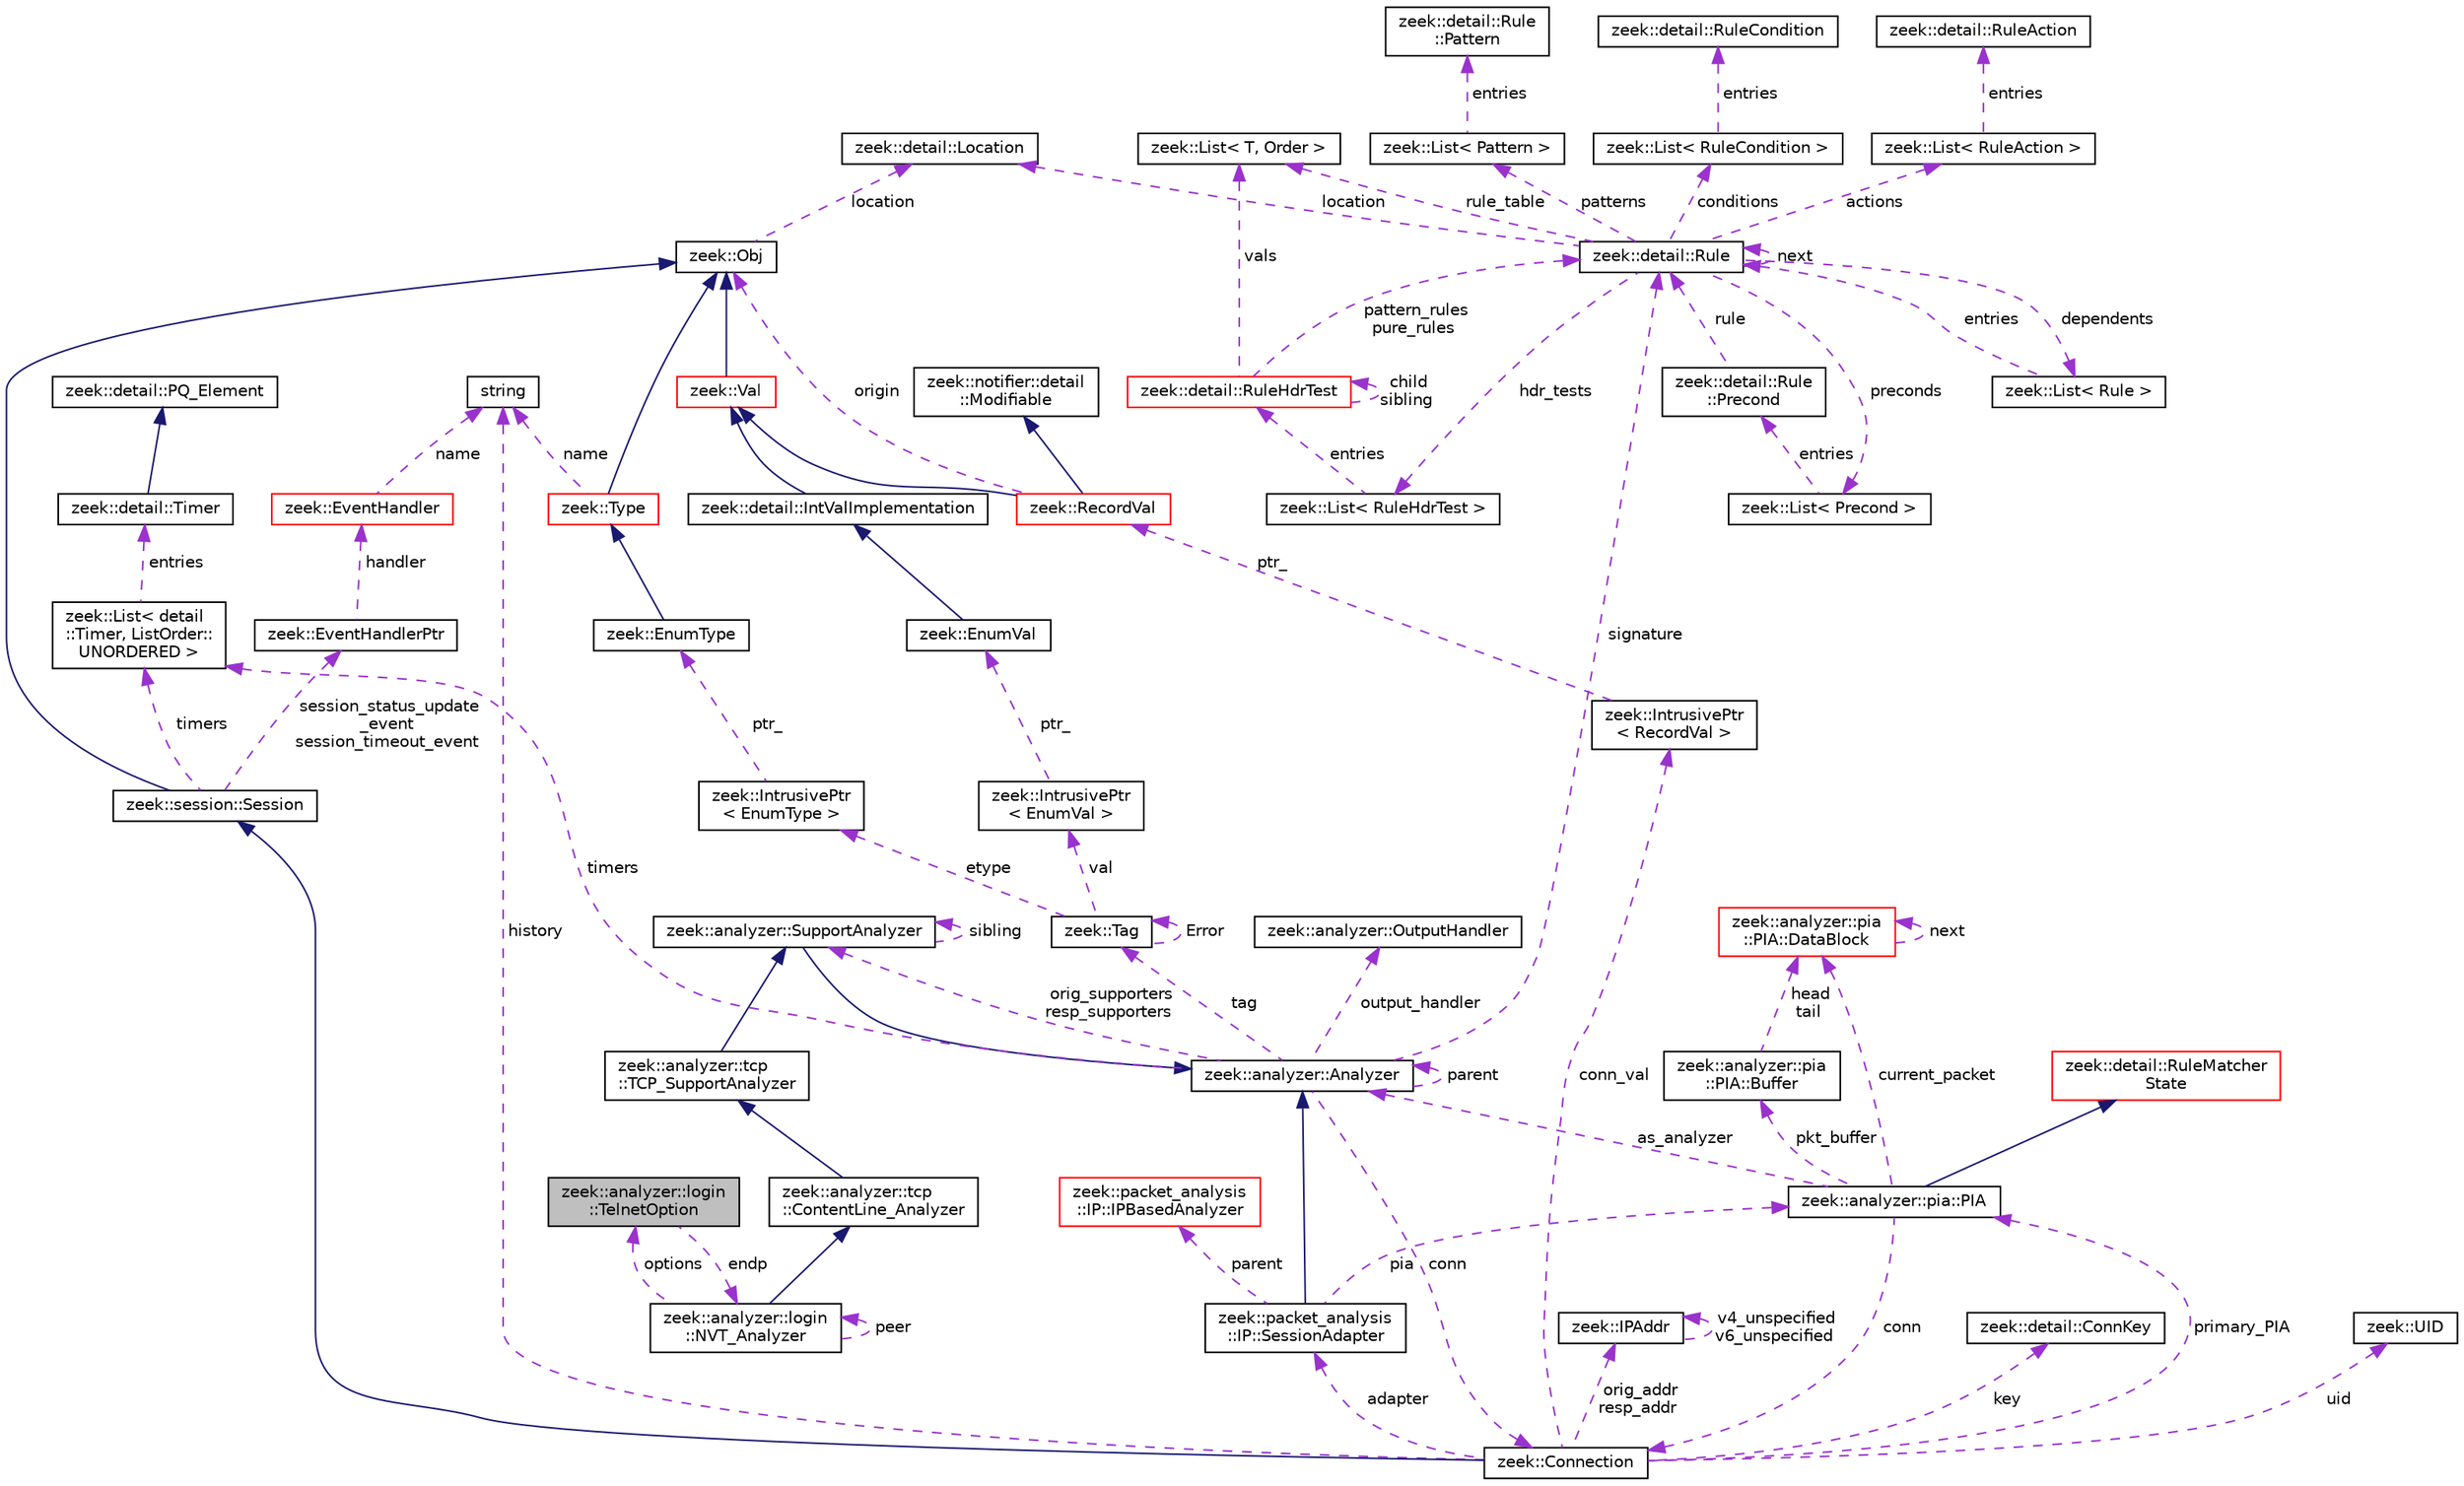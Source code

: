 digraph "zeek::analyzer::login::TelnetOption"
{
 // LATEX_PDF_SIZE
  edge [fontname="Helvetica",fontsize="10",labelfontname="Helvetica",labelfontsize="10"];
  node [fontname="Helvetica",fontsize="10",shape=record];
  Node1 [label="zeek::analyzer::login\l::TelnetOption",height=0.2,width=0.4,color="black", fillcolor="grey75", style="filled", fontcolor="black",tooltip=" "];
  Node2 -> Node1 [dir="back",color="darkorchid3",fontsize="10",style="dashed",label=" endp" ,fontname="Helvetica"];
  Node2 [label="zeek::analyzer::login\l::NVT_Analyzer",height=0.2,width=0.4,color="black", fillcolor="white", style="filled",URL="$da/d16/classzeek_1_1analyzer_1_1login_1_1NVT__Analyzer.html",tooltip=" "];
  Node3 -> Node2 [dir="back",color="midnightblue",fontsize="10",style="solid",fontname="Helvetica"];
  Node3 [label="zeek::analyzer::tcp\l::ContentLine_Analyzer",height=0.2,width=0.4,color="black", fillcolor="white", style="filled",URL="$de/de3/classzeek_1_1analyzer_1_1tcp_1_1ContentLine__Analyzer.html",tooltip=" "];
  Node4 -> Node3 [dir="back",color="midnightblue",fontsize="10",style="solid",fontname="Helvetica"];
  Node4 [label="zeek::analyzer::tcp\l::TCP_SupportAnalyzer",height=0.2,width=0.4,color="black", fillcolor="white", style="filled",URL="$d8/d52/classzeek_1_1analyzer_1_1tcp_1_1TCP__SupportAnalyzer.html",tooltip=" "];
  Node5 -> Node4 [dir="back",color="midnightblue",fontsize="10",style="solid",fontname="Helvetica"];
  Node5 [label="zeek::analyzer::SupportAnalyzer",height=0.2,width=0.4,color="black", fillcolor="white", style="filled",URL="$d6/d22/classzeek_1_1analyzer_1_1SupportAnalyzer.html",tooltip=" "];
  Node6 -> Node5 [dir="back",color="midnightblue",fontsize="10",style="solid",fontname="Helvetica"];
  Node6 [label="zeek::analyzer::Analyzer",height=0.2,width=0.4,color="black", fillcolor="white", style="filled",URL="$d0/d4f/classzeek_1_1analyzer_1_1Analyzer.html",tooltip=" "];
  Node7 -> Node6 [dir="back",color="darkorchid3",fontsize="10",style="dashed",label=" tag" ,fontname="Helvetica"];
  Node7 [label="zeek::Tag",height=0.2,width=0.4,color="black", fillcolor="white", style="filled",URL="$d3/dd0/classzeek_1_1Tag.html",tooltip=" "];
  Node7 -> Node7 [dir="back",color="darkorchid3",fontsize="10",style="dashed",label=" Error" ,fontname="Helvetica"];
  Node8 -> Node7 [dir="back",color="darkorchid3",fontsize="10",style="dashed",label=" val" ,fontname="Helvetica"];
  Node8 [label="zeek::IntrusivePtr\l\< EnumVal \>",height=0.2,width=0.4,color="black", fillcolor="white", style="filled",URL="$d6/dba/classzeek_1_1IntrusivePtr.html",tooltip=" "];
  Node9 -> Node8 [dir="back",color="darkorchid3",fontsize="10",style="dashed",label=" ptr_" ,fontname="Helvetica"];
  Node9 [label="zeek::EnumVal",height=0.2,width=0.4,color="black", fillcolor="white", style="filled",URL="$dc/da0/classzeek_1_1EnumVal.html",tooltip=" "];
  Node10 -> Node9 [dir="back",color="midnightblue",fontsize="10",style="solid",fontname="Helvetica"];
  Node10 [label="zeek::detail::IntValImplementation",height=0.2,width=0.4,color="black", fillcolor="white", style="filled",URL="$db/d72/classzeek_1_1detail_1_1IntValImplementation.html",tooltip=" "];
  Node11 -> Node10 [dir="back",color="midnightblue",fontsize="10",style="solid",fontname="Helvetica"];
  Node11 [label="zeek::Val",height=0.2,width=0.4,color="red", fillcolor="white", style="filled",URL="$de/d49/classzeek_1_1Val.html",tooltip=" "];
  Node12 -> Node11 [dir="back",color="midnightblue",fontsize="10",style="solid",fontname="Helvetica"];
  Node12 [label="zeek::Obj",height=0.2,width=0.4,color="black", fillcolor="white", style="filled",URL="$dd/df1/classzeek_1_1Obj.html",tooltip=" "];
  Node13 -> Node12 [dir="back",color="darkorchid3",fontsize="10",style="dashed",label=" location" ,fontname="Helvetica"];
  Node13 [label="zeek::detail::Location",height=0.2,width=0.4,color="black", fillcolor="white", style="filled",URL="$d5/d1d/classzeek_1_1detail_1_1Location.html",tooltip=" "];
  Node18 -> Node7 [dir="back",color="darkorchid3",fontsize="10",style="dashed",label=" etype" ,fontname="Helvetica"];
  Node18 [label="zeek::IntrusivePtr\l\< EnumType \>",height=0.2,width=0.4,color="black", fillcolor="white", style="filled",URL="$d6/dba/classzeek_1_1IntrusivePtr.html",tooltip=" "];
  Node19 -> Node18 [dir="back",color="darkorchid3",fontsize="10",style="dashed",label=" ptr_" ,fontname="Helvetica"];
  Node19 [label="zeek::EnumType",height=0.2,width=0.4,color="black", fillcolor="white", style="filled",URL="$d4/d24/classzeek_1_1EnumType.html",tooltip=" "];
  Node16 -> Node19 [dir="back",color="midnightblue",fontsize="10",style="solid",fontname="Helvetica"];
  Node16 [label="zeek::Type",height=0.2,width=0.4,color="red", fillcolor="white", style="filled",URL="$d0/d4f/classzeek_1_1Type.html",tooltip=" "];
  Node12 -> Node16 [dir="back",color="midnightblue",fontsize="10",style="solid",fontname="Helvetica"];
  Node17 -> Node16 [dir="back",color="darkorchid3",fontsize="10",style="dashed",label=" name" ,fontname="Helvetica"];
  Node17 [label="string",height=0.2,width=0.4,color="black", fillcolor="white", style="filled",tooltip=" "];
  Node20 -> Node6 [dir="back",color="darkorchid3",fontsize="10",style="dashed",label=" conn" ,fontname="Helvetica"];
  Node20 [label="zeek::Connection",height=0.2,width=0.4,color="black", fillcolor="white", style="filled",URL="$d0/d12/classzeek_1_1Connection.html",tooltip=" "];
  Node21 -> Node20 [dir="back",color="midnightblue",fontsize="10",style="solid",fontname="Helvetica"];
  Node21 [label="zeek::session::Session",height=0.2,width=0.4,color="black", fillcolor="white", style="filled",URL="$d0/dce/classzeek_1_1session_1_1Session.html",tooltip=" "];
  Node12 -> Node21 [dir="back",color="midnightblue",fontsize="10",style="solid",fontname="Helvetica"];
  Node22 -> Node21 [dir="back",color="darkorchid3",fontsize="10",style="dashed",label=" timers" ,fontname="Helvetica"];
  Node22 [label="zeek::List\< detail\l::Timer, ListOrder::\lUNORDERED \>",height=0.2,width=0.4,color="black", fillcolor="white", style="filled",URL="$d2/d8d/classzeek_1_1List.html",tooltip=" "];
  Node23 -> Node22 [dir="back",color="darkorchid3",fontsize="10",style="dashed",label=" entries" ,fontname="Helvetica"];
  Node23 [label="zeek::detail::Timer",height=0.2,width=0.4,color="black", fillcolor="white", style="filled",URL="$d1/da2/classzeek_1_1detail_1_1Timer.html",tooltip=" "];
  Node24 -> Node23 [dir="back",color="midnightblue",fontsize="10",style="solid",fontname="Helvetica"];
  Node24 [label="zeek::detail::PQ_Element",height=0.2,width=0.4,color="black", fillcolor="white", style="filled",URL="$df/d3d/classzeek_1_1detail_1_1PQ__Element.html",tooltip=" "];
  Node25 -> Node21 [dir="back",color="darkorchid3",fontsize="10",style="dashed",label=" session_status_update\l_event\nsession_timeout_event" ,fontname="Helvetica"];
  Node25 [label="zeek::EventHandlerPtr",height=0.2,width=0.4,color="black", fillcolor="white", style="filled",URL="$d7/dc7/classzeek_1_1EventHandlerPtr.html",tooltip=" "];
  Node26 -> Node25 [dir="back",color="darkorchid3",fontsize="10",style="dashed",label=" handler" ,fontname="Helvetica"];
  Node26 [label="zeek::EventHandler",height=0.2,width=0.4,color="red", fillcolor="white", style="filled",URL="$d2/d39/classzeek_1_1EventHandler.html",tooltip=" "];
  Node17 -> Node26 [dir="back",color="darkorchid3",fontsize="10",style="dashed",label=" name" ,fontname="Helvetica"];
  Node37 -> Node20 [dir="back",color="darkorchid3",fontsize="10",style="dashed",label=" orig_addr\nresp_addr" ,fontname="Helvetica"];
  Node37 [label="zeek::IPAddr",height=0.2,width=0.4,color="black", fillcolor="white", style="filled",URL="$df/de6/classzeek_1_1IPAddr.html",tooltip=" "];
  Node37 -> Node37 [dir="back",color="darkorchid3",fontsize="10",style="dashed",label=" v4_unspecified\nv6_unspecified" ,fontname="Helvetica"];
  Node38 -> Node20 [dir="back",color="darkorchid3",fontsize="10",style="dashed",label=" conn_val" ,fontname="Helvetica"];
  Node38 [label="zeek::IntrusivePtr\l\< RecordVal \>",height=0.2,width=0.4,color="black", fillcolor="white", style="filled",URL="$d6/dba/classzeek_1_1IntrusivePtr.html",tooltip=" "];
  Node39 -> Node38 [dir="back",color="darkorchid3",fontsize="10",style="dashed",label=" ptr_" ,fontname="Helvetica"];
  Node39 [label="zeek::RecordVal",height=0.2,width=0.4,color="red", fillcolor="white", style="filled",URL="$d7/d7e/classzeek_1_1RecordVal.html",tooltip=" "];
  Node11 -> Node39 [dir="back",color="midnightblue",fontsize="10",style="solid",fontname="Helvetica"];
  Node40 -> Node39 [dir="back",color="midnightblue",fontsize="10",style="solid",fontname="Helvetica"];
  Node40 [label="zeek::notifier::detail\l::Modifiable",height=0.2,width=0.4,color="black", fillcolor="white", style="filled",URL="$d8/d87/classzeek_1_1notifier_1_1detail_1_1Modifiable.html",tooltip=" "];
  Node12 -> Node39 [dir="back",color="darkorchid3",fontsize="10",style="dashed",label=" origin" ,fontname="Helvetica"];
  Node41 -> Node20 [dir="back",color="darkorchid3",fontsize="10",style="dashed",label=" key" ,fontname="Helvetica"];
  Node41 [label="zeek::detail::ConnKey",height=0.2,width=0.4,color="black", fillcolor="white", style="filled",URL="$d6/dfc/classzeek_1_1detail_1_1ConnKey.html",tooltip=" "];
  Node17 -> Node20 [dir="back",color="darkorchid3",fontsize="10",style="dashed",label=" history" ,fontname="Helvetica"];
  Node42 -> Node20 [dir="back",color="darkorchid3",fontsize="10",style="dashed",label=" adapter" ,fontname="Helvetica"];
  Node42 [label="zeek::packet_analysis\l::IP::SessionAdapter",height=0.2,width=0.4,color="black", fillcolor="white", style="filled",URL="$d3/db4/classzeek_1_1packet__analysis_1_1IP_1_1SessionAdapter.html",tooltip=" "];
  Node6 -> Node42 [dir="back",color="midnightblue",fontsize="10",style="solid",fontname="Helvetica"];
  Node43 -> Node42 [dir="back",color="darkorchid3",fontsize="10",style="dashed",label=" parent" ,fontname="Helvetica"];
  Node43 [label="zeek::packet_analysis\l::IP::IPBasedAnalyzer",height=0.2,width=0.4,color="red", fillcolor="white", style="filled",URL="$df/d05/classzeek_1_1packet__analysis_1_1IP_1_1IPBasedAnalyzer.html",tooltip=" "];
  Node46 -> Node42 [dir="back",color="darkorchid3",fontsize="10",style="dashed",label=" pia" ,fontname="Helvetica"];
  Node46 [label="zeek::analyzer::pia::PIA",height=0.2,width=0.4,color="black", fillcolor="white", style="filled",URL="$dc/d39/classzeek_1_1analyzer_1_1pia_1_1PIA.html",tooltip=" "];
  Node47 -> Node46 [dir="back",color="midnightblue",fontsize="10",style="solid",fontname="Helvetica"];
  Node47 [label="zeek::detail::RuleMatcher\lState",height=0.2,width=0.4,color="red", fillcolor="white", style="filled",URL="$d2/d5d/classzeek_1_1detail_1_1RuleMatcherState.html",tooltip=" "];
  Node79 -> Node46 [dir="back",color="darkorchid3",fontsize="10",style="dashed",label=" pkt_buffer" ,fontname="Helvetica"];
  Node79 [label="zeek::analyzer::pia\l::PIA::Buffer",height=0.2,width=0.4,color="black", fillcolor="white", style="filled",URL="$dc/d06/structzeek_1_1analyzer_1_1pia_1_1PIA_1_1Buffer.html",tooltip=" "];
  Node80 -> Node79 [dir="back",color="darkorchid3",fontsize="10",style="dashed",label=" head\ntail" ,fontname="Helvetica"];
  Node80 [label="zeek::analyzer::pia\l::PIA::DataBlock",height=0.2,width=0.4,color="red", fillcolor="white", style="filled",URL="$dc/d39/classzeek_1_1analyzer_1_1pia_1_1PIA.html#dd/df9/structzeek_1_1analyzer_1_1pia_1_1PIA_1_1DataBlock",tooltip=" "];
  Node80 -> Node80 [dir="back",color="darkorchid3",fontsize="10",style="dashed",label=" next" ,fontname="Helvetica"];
  Node6 -> Node46 [dir="back",color="darkorchid3",fontsize="10",style="dashed",label=" as_analyzer" ,fontname="Helvetica"];
  Node20 -> Node46 [dir="back",color="darkorchid3",fontsize="10",style="dashed",label=" conn" ,fontname="Helvetica"];
  Node80 -> Node46 [dir="back",color="darkorchid3",fontsize="10",style="dashed",label=" current_packet" ,fontname="Helvetica"];
  Node46 -> Node20 [dir="back",color="darkorchid3",fontsize="10",style="dashed",label=" primary_PIA" ,fontname="Helvetica"];
  Node84 -> Node20 [dir="back",color="darkorchid3",fontsize="10",style="dashed",label=" uid" ,fontname="Helvetica"];
  Node84 [label="zeek::UID",height=0.2,width=0.4,color="black", fillcolor="white", style="filled",URL="$db/dea/classzeek_1_1UID.html",tooltip=" "];
  Node6 -> Node6 [dir="back",color="darkorchid3",fontsize="10",style="dashed",label=" parent" ,fontname="Helvetica"];
  Node66 -> Node6 [dir="back",color="darkorchid3",fontsize="10",style="dashed",label=" signature" ,fontname="Helvetica"];
  Node66 [label="zeek::detail::Rule",height=0.2,width=0.4,color="black", fillcolor="white", style="filled",URL="$d2/d1d/classzeek_1_1detail_1_1Rule.html",tooltip=" "];
  Node60 -> Node66 [dir="back",color="darkorchid3",fontsize="10",style="dashed",label=" hdr_tests" ,fontname="Helvetica"];
  Node60 [label="zeek::List\< RuleHdrTest \>",height=0.2,width=0.4,color="black", fillcolor="white", style="filled",URL="$d2/d8d/classzeek_1_1List.html",tooltip=" "];
  Node61 -> Node60 [dir="back",color="darkorchid3",fontsize="10",style="dashed",label=" entries" ,fontname="Helvetica"];
  Node61 [label="zeek::detail::RuleHdrTest",height=0.2,width=0.4,color="red", fillcolor="white", style="filled",URL="$d4/d72/classzeek_1_1detail_1_1RuleHdrTest.html",tooltip=" "];
  Node34 -> Node61 [dir="back",color="darkorchid3",fontsize="10",style="dashed",label=" vals" ,fontname="Helvetica"];
  Node34 [label="zeek::List\< T, Order \>",height=0.2,width=0.4,color="black", fillcolor="white", style="filled",URL="$d2/d8d/classzeek_1_1List.html",tooltip=" "];
  Node66 -> Node61 [dir="back",color="darkorchid3",fontsize="10",style="dashed",label=" pattern_rules\npure_rules" ,fontname="Helvetica"];
  Node61 -> Node61 [dir="back",color="darkorchid3",fontsize="10",style="dashed",label=" child\nsibling" ,fontname="Helvetica"];
  Node67 -> Node66 [dir="back",color="darkorchid3",fontsize="10",style="dashed",label=" conditions" ,fontname="Helvetica"];
  Node67 [label="zeek::List\< RuleCondition \>",height=0.2,width=0.4,color="black", fillcolor="white", style="filled",URL="$d2/d8d/classzeek_1_1List.html",tooltip=" "];
  Node68 -> Node67 [dir="back",color="darkorchid3",fontsize="10",style="dashed",label=" entries" ,fontname="Helvetica"];
  Node68 [label="zeek::detail::RuleCondition",height=0.2,width=0.4,color="black", fillcolor="white", style="filled",URL="$d1/df4/classzeek_1_1detail_1_1RuleCondition.html",tooltip=" "];
  Node69 -> Node66 [dir="back",color="darkorchid3",fontsize="10",style="dashed",label=" actions" ,fontname="Helvetica"];
  Node69 [label="zeek::List\< RuleAction \>",height=0.2,width=0.4,color="black", fillcolor="white", style="filled",URL="$d2/d8d/classzeek_1_1List.html",tooltip=" "];
  Node70 -> Node69 [dir="back",color="darkorchid3",fontsize="10",style="dashed",label=" entries" ,fontname="Helvetica"];
  Node70 [label="zeek::detail::RuleAction",height=0.2,width=0.4,color="black", fillcolor="white", style="filled",URL="$d9/dec/classzeek_1_1detail_1_1RuleAction.html",tooltip=" "];
  Node71 -> Node66 [dir="back",color="darkorchid3",fontsize="10",style="dashed",label=" preconds" ,fontname="Helvetica"];
  Node71 [label="zeek::List\< Precond \>",height=0.2,width=0.4,color="black", fillcolor="white", style="filled",URL="$d2/d8d/classzeek_1_1List.html",tooltip=" "];
  Node72 -> Node71 [dir="back",color="darkorchid3",fontsize="10",style="dashed",label=" entries" ,fontname="Helvetica"];
  Node72 [label="zeek::detail::Rule\l::Precond",height=0.2,width=0.4,color="black", fillcolor="white", style="filled",URL="$d2/d1d/classzeek_1_1detail_1_1Rule.html#d3/d77/structzeek_1_1detail_1_1Rule_1_1Precond",tooltip=" "];
  Node66 -> Node72 [dir="back",color="darkorchid3",fontsize="10",style="dashed",label=" rule" ,fontname="Helvetica"];
  Node73 -> Node66 [dir="back",color="darkorchid3",fontsize="10",style="dashed",label=" dependents" ,fontname="Helvetica"];
  Node73 [label="zeek::List\< Rule \>",height=0.2,width=0.4,color="black", fillcolor="white", style="filled",URL="$d2/d8d/classzeek_1_1List.html",tooltip=" "];
  Node66 -> Node73 [dir="back",color="darkorchid3",fontsize="10",style="dashed",label=" entries" ,fontname="Helvetica"];
  Node74 -> Node66 [dir="back",color="darkorchid3",fontsize="10",style="dashed",label=" patterns" ,fontname="Helvetica"];
  Node74 [label="zeek::List\< Pattern \>",height=0.2,width=0.4,color="black", fillcolor="white", style="filled",URL="$d2/d8d/classzeek_1_1List.html",tooltip=" "];
  Node75 -> Node74 [dir="back",color="darkorchid3",fontsize="10",style="dashed",label=" entries" ,fontname="Helvetica"];
  Node75 [label="zeek::detail::Rule\l::Pattern",height=0.2,width=0.4,color="black", fillcolor="white", style="filled",URL="$d2/d1d/classzeek_1_1detail_1_1Rule.html#db/da5/structzeek_1_1detail_1_1Rule_1_1Pattern",tooltip=" "];
  Node66 -> Node66 [dir="back",color="darkorchid3",fontsize="10",style="dashed",label=" next" ,fontname="Helvetica"];
  Node13 -> Node66 [dir="back",color="darkorchid3",fontsize="10",style="dashed",label=" location" ,fontname="Helvetica"];
  Node34 -> Node66 [dir="back",color="darkorchid3",fontsize="10",style="dashed",label=" rule_table" ,fontname="Helvetica"];
  Node85 -> Node6 [dir="back",color="darkorchid3",fontsize="10",style="dashed",label=" output_handler" ,fontname="Helvetica"];
  Node85 [label="zeek::analyzer::OutputHandler",height=0.2,width=0.4,color="black", fillcolor="white", style="filled",URL="$db/d31/classzeek_1_1analyzer_1_1OutputHandler.html",tooltip=" "];
  Node5 -> Node6 [dir="back",color="darkorchid3",fontsize="10",style="dashed",label=" orig_supporters\nresp_supporters" ,fontname="Helvetica"];
  Node22 -> Node6 [dir="back",color="darkorchid3",fontsize="10",style="dashed",label=" timers" ,fontname="Helvetica"];
  Node5 -> Node5 [dir="back",color="darkorchid3",fontsize="10",style="dashed",label=" sibling" ,fontname="Helvetica"];
  Node2 -> Node2 [dir="back",color="darkorchid3",fontsize="10",style="dashed",label=" peer" ,fontname="Helvetica"];
  Node1 -> Node2 [dir="back",color="darkorchid3",fontsize="10",style="dashed",label=" options" ,fontname="Helvetica"];
}
